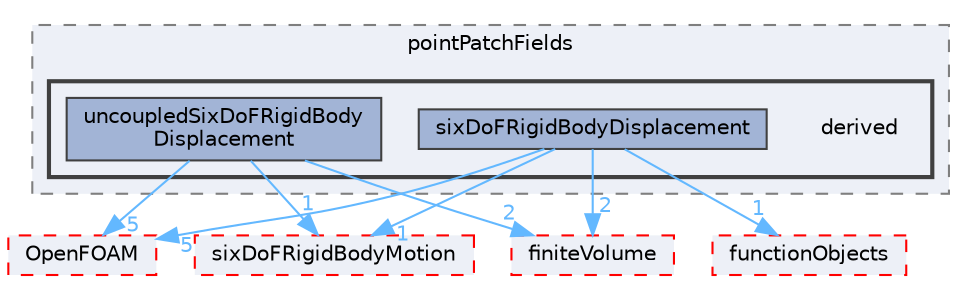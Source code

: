 digraph "src/sixDoFRigidBodyMotion/pointPatchFields/derived"
{
 // LATEX_PDF_SIZE
  bgcolor="transparent";
  edge [fontname=Helvetica,fontsize=10,labelfontname=Helvetica,labelfontsize=10];
  node [fontname=Helvetica,fontsize=10,shape=box,height=0.2,width=0.4];
  compound=true
  subgraph clusterdir_45ff14115ca60d41cf13147923ab1e4c {
    graph [ bgcolor="#edf0f7", pencolor="grey50", label="pointPatchFields", fontname=Helvetica,fontsize=10 style="filled,dashed", URL="dir_45ff14115ca60d41cf13147923ab1e4c.html",tooltip=""]
  subgraph clusterdir_25c7302ab6a406cb4a2740873c9699f8 {
    graph [ bgcolor="#edf0f7", pencolor="grey25", label="", fontname=Helvetica,fontsize=10 style="filled,bold", URL="dir_25c7302ab6a406cb4a2740873c9699f8.html",tooltip=""]
    dir_25c7302ab6a406cb4a2740873c9699f8 [shape=plaintext, label="derived"];
  dir_6df000cb725c8b511a32c934538160f5 [label="sixDoFRigidBodyDisplacement", fillcolor="#a2b4d6", color="grey25", style="filled", URL="dir_6df000cb725c8b511a32c934538160f5.html",tooltip=""];
  dir_7c3d6ccdf64e7c370d033b56af7c4bed [label="uncoupledSixDoFRigidBody\lDisplacement", fillcolor="#a2b4d6", color="grey25", style="filled", URL="dir_7c3d6ccdf64e7c370d033b56af7c4bed.html",tooltip=""];
  }
  }
  dir_c5473ff19b20e6ec4dfe5c310b3778a8 [label="OpenFOAM", fillcolor="#edf0f7", color="red", style="filled,dashed", URL="dir_c5473ff19b20e6ec4dfe5c310b3778a8.html",tooltip=""];
  dir_7bf5f2e6b4a44539c2947a2841ca313c [label="sixDoFRigidBodyMotion", fillcolor="#edf0f7", color="red", style="filled,dashed", URL="dir_7bf5f2e6b4a44539c2947a2841ca313c.html",tooltip=""];
  dir_9bd15774b555cf7259a6fa18f99fe99b [label="finiteVolume", fillcolor="#edf0f7", color="red", style="filled,dashed", URL="dir_9bd15774b555cf7259a6fa18f99fe99b.html",tooltip=""];
  dir_de23f6d4f0962ea995903f5110543226 [label="functionObjects", fillcolor="#edf0f7", color="red", style="filled,dashed", URL="dir_de23f6d4f0962ea995903f5110543226.html",tooltip=""];
  dir_6df000cb725c8b511a32c934538160f5->dir_7bf5f2e6b4a44539c2947a2841ca313c [headlabel="1", labeldistance=1.5 headhref="dir_003561_003563.html" href="dir_003561_003563.html" color="steelblue1" fontcolor="steelblue1"];
  dir_6df000cb725c8b511a32c934538160f5->dir_9bd15774b555cf7259a6fa18f99fe99b [headlabel="2", labeldistance=1.5 headhref="dir_003561_001387.html" href="dir_003561_001387.html" color="steelblue1" fontcolor="steelblue1"];
  dir_6df000cb725c8b511a32c934538160f5->dir_c5473ff19b20e6ec4dfe5c310b3778a8 [headlabel="5", labeldistance=1.5 headhref="dir_003561_002695.html" href="dir_003561_002695.html" color="steelblue1" fontcolor="steelblue1"];
  dir_6df000cb725c8b511a32c934538160f5->dir_de23f6d4f0962ea995903f5110543226 [headlabel="1", labeldistance=1.5 headhref="dir_003561_001520.html" href="dir_003561_001520.html" color="steelblue1" fontcolor="steelblue1"];
  dir_7c3d6ccdf64e7c370d033b56af7c4bed->dir_7bf5f2e6b4a44539c2947a2841ca313c [headlabel="1", labeldistance=1.5 headhref="dir_004195_003563.html" href="dir_004195_003563.html" color="steelblue1" fontcolor="steelblue1"];
  dir_7c3d6ccdf64e7c370d033b56af7c4bed->dir_9bd15774b555cf7259a6fa18f99fe99b [headlabel="2", labeldistance=1.5 headhref="dir_004195_001387.html" href="dir_004195_001387.html" color="steelblue1" fontcolor="steelblue1"];
  dir_7c3d6ccdf64e7c370d033b56af7c4bed->dir_c5473ff19b20e6ec4dfe5c310b3778a8 [headlabel="5", labeldistance=1.5 headhref="dir_004195_002695.html" href="dir_004195_002695.html" color="steelblue1" fontcolor="steelblue1"];
}
